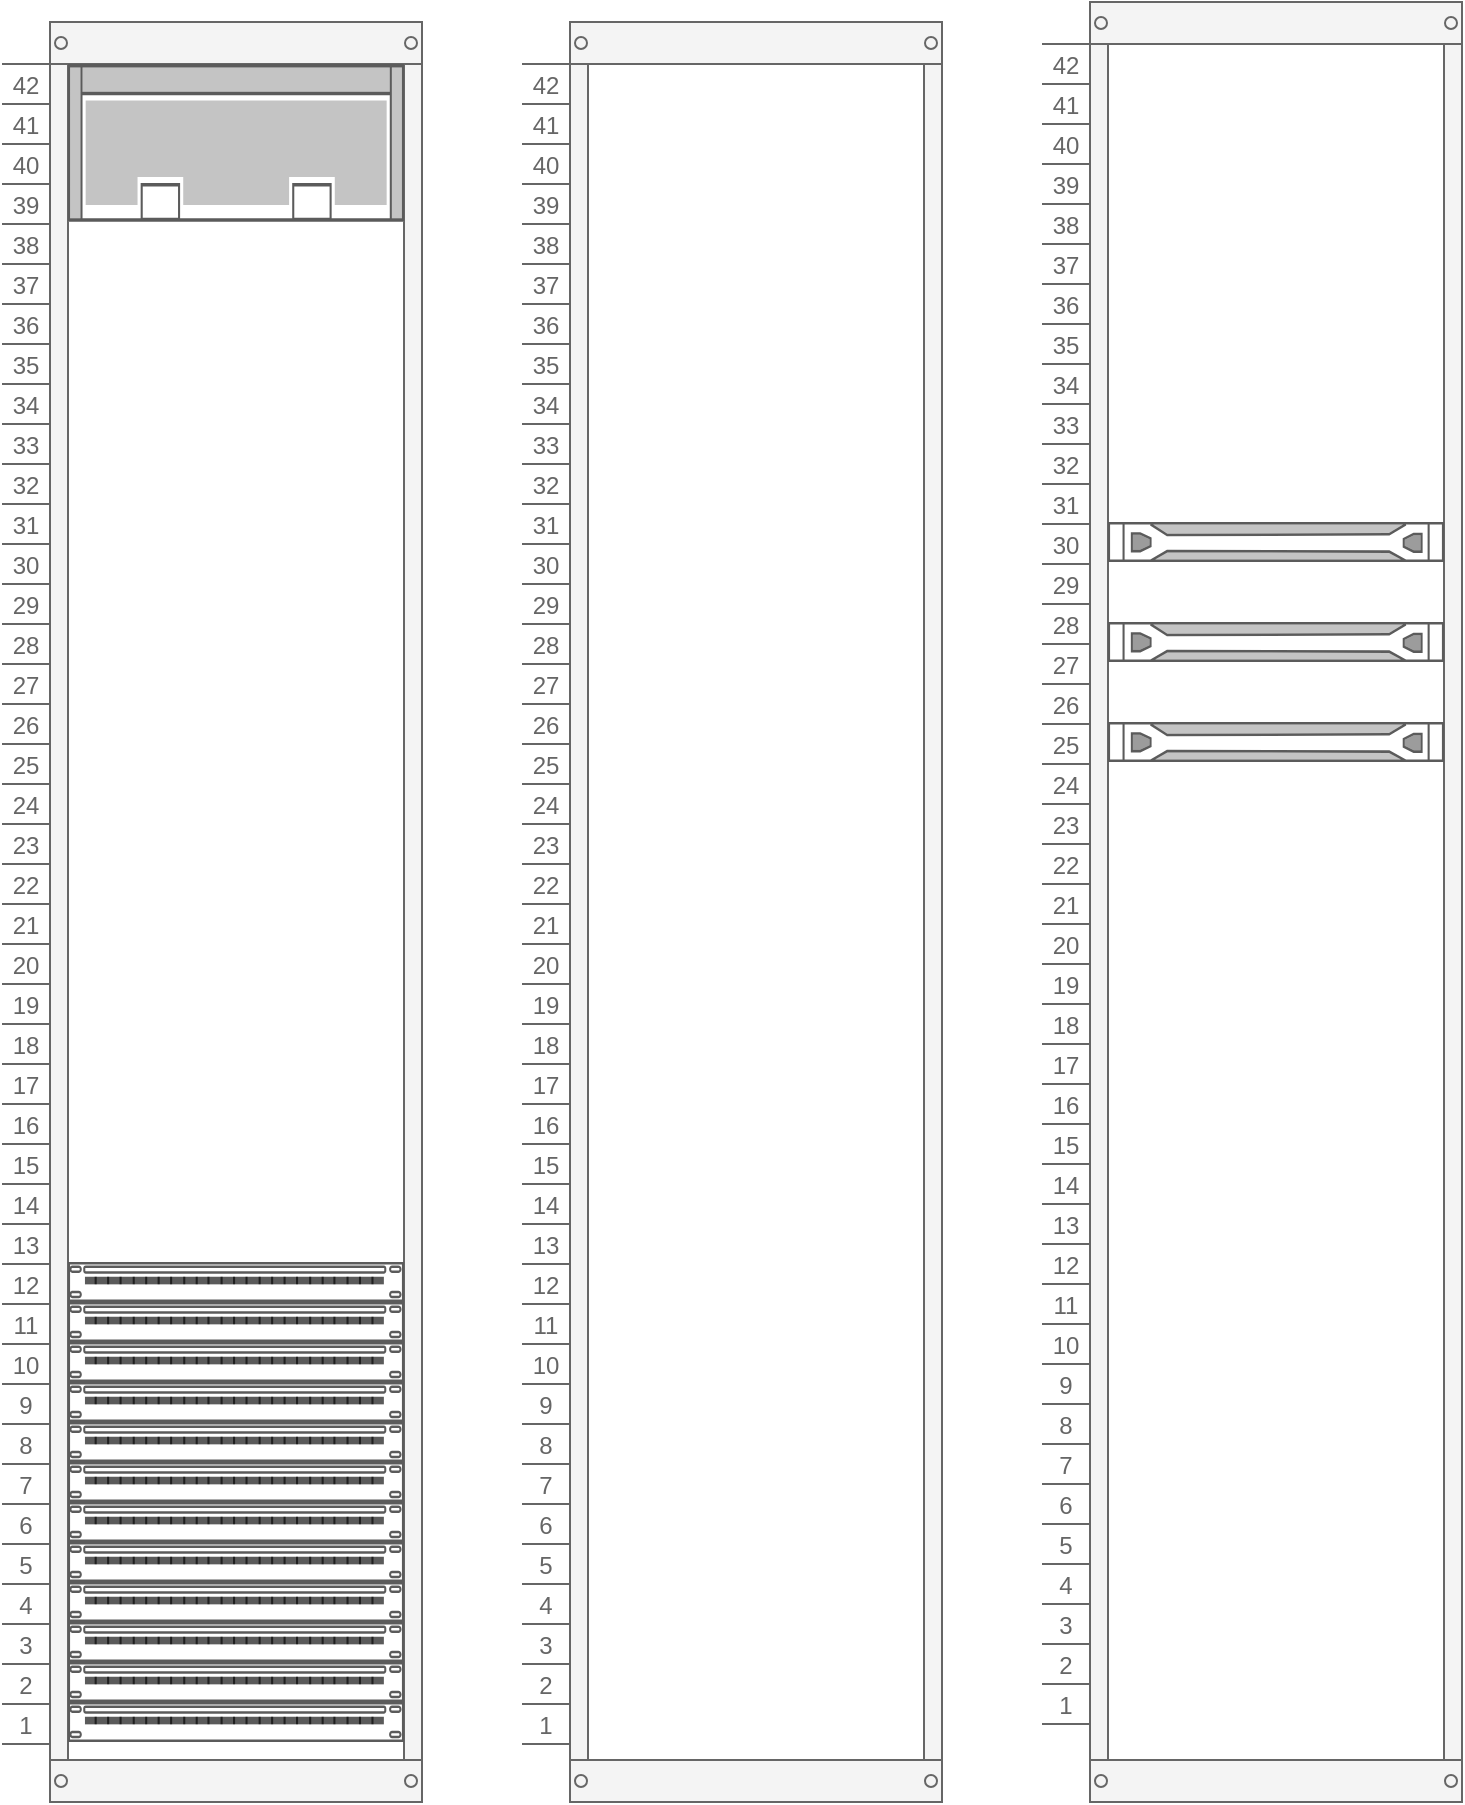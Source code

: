 <mxfile version="16.6.1" type="github">
  <diagram id="9xE2A8WU-C6B4LDKORGd" name="Page-1">
    <mxGraphModel dx="255" dy="141" grid="1" gridSize="10" guides="1" tooltips="1" connect="1" arrows="1" fold="1" page="1" pageScale="1" pageWidth="827" pageHeight="1169" math="0" shadow="0">
      <root>
        <mxCell id="0" />
        <mxCell id="1" parent="0" />
        <mxCell id="E8a4E9x3ysNOFA8UhXef-1" value="" style="strokeColor=#666666;html=1;verticalLabelPosition=bottom;labelBackgroundColor=#ffffff;verticalAlign=top;outlineConnect=0;shadow=0;dashed=0;shape=mxgraph.rackGeneral.container;fillColor2=#f4f4f4;container=1;collapsible=0;childLayout=rack;allowGaps=1;marginLeft=33;marginRight=9;marginTop=21;marginBottom=22;textColor=#666666;numDisp=ascend;" parent="1" vertex="1">
          <mxGeometry x="60" y="260" width="210" height="890" as="geometry" />
        </mxCell>
        <mxCell id="JSynGW7EDIlefoWcvoa--13" value="" style="strokeColor=#666666;html=1;labelPosition=right;align=left;spacingLeft=15;shadow=0;dashed=0;outlineConnect=0;shape=mxgraph.rack.general.cat5e_rack_mount_patch_panel_24_ports;" vertex="1" parent="E8a4E9x3ysNOFA8UhXef-1">
          <mxGeometry x="33" y="620" width="168" height="20" as="geometry" />
        </mxCell>
        <mxCell id="JSynGW7EDIlefoWcvoa--7" value="" style="strokeColor=#666666;html=1;labelPosition=right;align=left;spacingLeft=15;shadow=0;dashed=0;outlineConnect=0;shape=mxgraph.rack.general.cat5e_rack_mount_patch_panel_24_ports;" vertex="1" parent="E8a4E9x3ysNOFA8UhXef-1">
          <mxGeometry x="33" y="640" width="168" height="20" as="geometry" />
        </mxCell>
        <mxCell id="JSynGW7EDIlefoWcvoa--14" value="" style="strokeColor=#666666;html=1;labelPosition=right;align=left;spacingLeft=15;shadow=0;dashed=0;outlineConnect=0;shape=mxgraph.rack.general.cat5e_rack_mount_patch_panel_24_ports;" vertex="1" parent="E8a4E9x3ysNOFA8UhXef-1">
          <mxGeometry x="33" y="660" width="168" height="20" as="geometry" />
        </mxCell>
        <mxCell id="JSynGW7EDIlefoWcvoa--8" value="" style="strokeColor=#666666;html=1;labelPosition=right;align=left;spacingLeft=15;shadow=0;dashed=0;outlineConnect=0;shape=mxgraph.rack.general.cat5e_rack_mount_patch_panel_24_ports;" vertex="1" parent="E8a4E9x3ysNOFA8UhXef-1">
          <mxGeometry x="33" y="680" width="168" height="20" as="geometry" />
        </mxCell>
        <mxCell id="JSynGW7EDIlefoWcvoa--15" value="" style="strokeColor=#666666;html=1;labelPosition=right;align=left;spacingLeft=15;shadow=0;dashed=0;outlineConnect=0;shape=mxgraph.rack.general.cat5e_rack_mount_patch_panel_24_ports;" vertex="1" parent="E8a4E9x3ysNOFA8UhXef-1">
          <mxGeometry x="33" y="700" width="168" height="20" as="geometry" />
        </mxCell>
        <mxCell id="JSynGW7EDIlefoWcvoa--6" value="" style="strokeColor=#666666;html=1;labelPosition=right;align=left;spacingLeft=15;shadow=0;dashed=0;outlineConnect=0;shape=mxgraph.rack.general.cat5e_rack_mount_patch_panel_24_ports;" vertex="1" parent="E8a4E9x3ysNOFA8UhXef-1">
          <mxGeometry x="33" y="720" width="168" height="20" as="geometry" />
        </mxCell>
        <mxCell id="JSynGW7EDIlefoWcvoa--5" value="" style="strokeColor=#666666;html=1;labelPosition=right;align=left;spacingLeft=15;shadow=0;dashed=0;outlineConnect=0;shape=mxgraph.rack.general.cat5e_rack_mount_patch_panel_24_ports;" vertex="1" parent="E8a4E9x3ysNOFA8UhXef-1">
          <mxGeometry x="33" y="740" width="168" height="20" as="geometry" />
        </mxCell>
        <mxCell id="JSynGW7EDIlefoWcvoa--4" value="" style="strokeColor=#666666;html=1;labelPosition=right;align=left;spacingLeft=15;shadow=0;dashed=0;outlineConnect=0;shape=mxgraph.rack.general.cat5e_rack_mount_patch_panel_24_ports;" vertex="1" parent="E8a4E9x3ysNOFA8UhXef-1">
          <mxGeometry x="33" y="780" width="168" height="20" as="geometry" />
        </mxCell>
        <mxCell id="JSynGW7EDIlefoWcvoa--9" value="" style="strokeColor=#666666;html=1;labelPosition=right;align=left;spacingLeft=15;shadow=0;dashed=0;outlineConnect=0;shape=mxgraph.rack.general.cat5e_rack_mount_patch_panel_24_ports;" vertex="1" parent="E8a4E9x3ysNOFA8UhXef-1">
          <mxGeometry x="33" y="820" width="168" height="20" as="geometry" />
        </mxCell>
        <mxCell id="JSynGW7EDIlefoWcvoa--10" value="" style="strokeColor=#666666;html=1;labelPosition=right;align=left;spacingLeft=15;shadow=0;dashed=0;outlineConnect=0;shape=mxgraph.rack.general.cat5e_rack_mount_patch_panel_24_ports;" vertex="1" parent="E8a4E9x3ysNOFA8UhXef-1">
          <mxGeometry x="33" y="760" width="168" height="20" as="geometry" />
        </mxCell>
        <mxCell id="JSynGW7EDIlefoWcvoa--11" value="" style="strokeColor=#666666;html=1;labelPosition=right;align=left;spacingLeft=15;shadow=0;dashed=0;outlineConnect=0;shape=mxgraph.rack.general.cat5e_rack_mount_patch_panel_24_ports;" vertex="1" parent="E8a4E9x3ysNOFA8UhXef-1">
          <mxGeometry x="33" y="800" width="168" height="20" as="geometry" />
        </mxCell>
        <mxCell id="JSynGW7EDIlefoWcvoa--12" value="" style="strokeColor=#666666;html=1;labelPosition=right;align=left;spacingLeft=15;shadow=0;dashed=0;outlineConnect=0;shape=mxgraph.rack.general.cat5e_rack_mount_patch_panel_24_ports;" vertex="1" parent="E8a4E9x3ysNOFA8UhXef-1">
          <mxGeometry x="33" y="840" width="168" height="20" as="geometry" />
        </mxCell>
        <mxCell id="JSynGW7EDIlefoWcvoa--16" value="" style="shape=mxgraph.rack.cisco.cisco_3925_integrated_services_router;html=1;labelPosition=right;align=left;spacingLeft=15;dashed=0;shadow=0;fillColor=#ffffff;points=[];direction=east;" vertex="1" parent="E8a4E9x3ysNOFA8UhXef-1">
          <mxGeometry x="33" y="21" width="168" height="79" as="geometry" />
        </mxCell>
        <mxCell id="E8a4E9x3ysNOFA8UhXef-4" value="" style="strokeColor=#666666;html=1;verticalLabelPosition=bottom;labelBackgroundColor=#ffffff;verticalAlign=top;outlineConnect=0;shadow=0;dashed=0;shape=mxgraph.rackGeneral.container;fillColor2=#f4f4f4;container=1;collapsible=0;childLayout=rack;allowGaps=1;marginLeft=33;marginRight=9;marginTop=21;marginBottom=22;textColor=#666666;numDisp=ascend;" parent="1" vertex="1">
          <mxGeometry x="320" y="260" width="210" height="890" as="geometry" />
        </mxCell>
        <mxCell id="E8a4E9x3ysNOFA8UhXef-5" value="" style="strokeColor=#666666;html=1;verticalLabelPosition=bottom;labelBackgroundColor=#ffffff;verticalAlign=top;outlineConnect=0;shadow=0;dashed=0;shape=mxgraph.rackGeneral.container;fillColor2=#f4f4f4;container=1;collapsible=0;childLayout=rack;allowGaps=1;marginLeft=33;marginRight=9;marginTop=21;marginBottom=22;textColor=#666666;numDisp=ascend;" parent="1" vertex="1">
          <mxGeometry x="580" y="250" width="210" height="900" as="geometry" />
        </mxCell>
        <mxCell id="JSynGW7EDIlefoWcvoa--22" value="" style="shape=mxgraph.rack.hp.hp_proliant_dl360e_g8;html=1;labelPosition=right;align=left;spacingLeft=15;dashed=0;shadow=0;fillColor=#ffffff;" vertex="1" parent="E8a4E9x3ysNOFA8UhXef-5">
          <mxGeometry x="33" y="260" width="168" height="20" as="geometry" />
        </mxCell>
        <mxCell id="JSynGW7EDIlefoWcvoa--21" value="" style="shape=mxgraph.rack.hp.hp_proliant_dl360e_g8;html=1;labelPosition=right;align=left;spacingLeft=15;dashed=0;shadow=0;fillColor=#ffffff;" vertex="1" parent="E8a4E9x3ysNOFA8UhXef-5">
          <mxGeometry x="33" y="310" width="168" height="20" as="geometry" />
        </mxCell>
        <mxCell id="JSynGW7EDIlefoWcvoa--19" value="" style="shape=mxgraph.rack.hp.hp_proliant_dl360e_g8;html=1;labelPosition=right;align=left;spacingLeft=15;dashed=0;shadow=0;fillColor=#ffffff;" vertex="1" parent="E8a4E9x3ysNOFA8UhXef-5">
          <mxGeometry x="33" y="360" width="168" height="20" as="geometry" />
        </mxCell>
      </root>
    </mxGraphModel>
  </diagram>
</mxfile>
